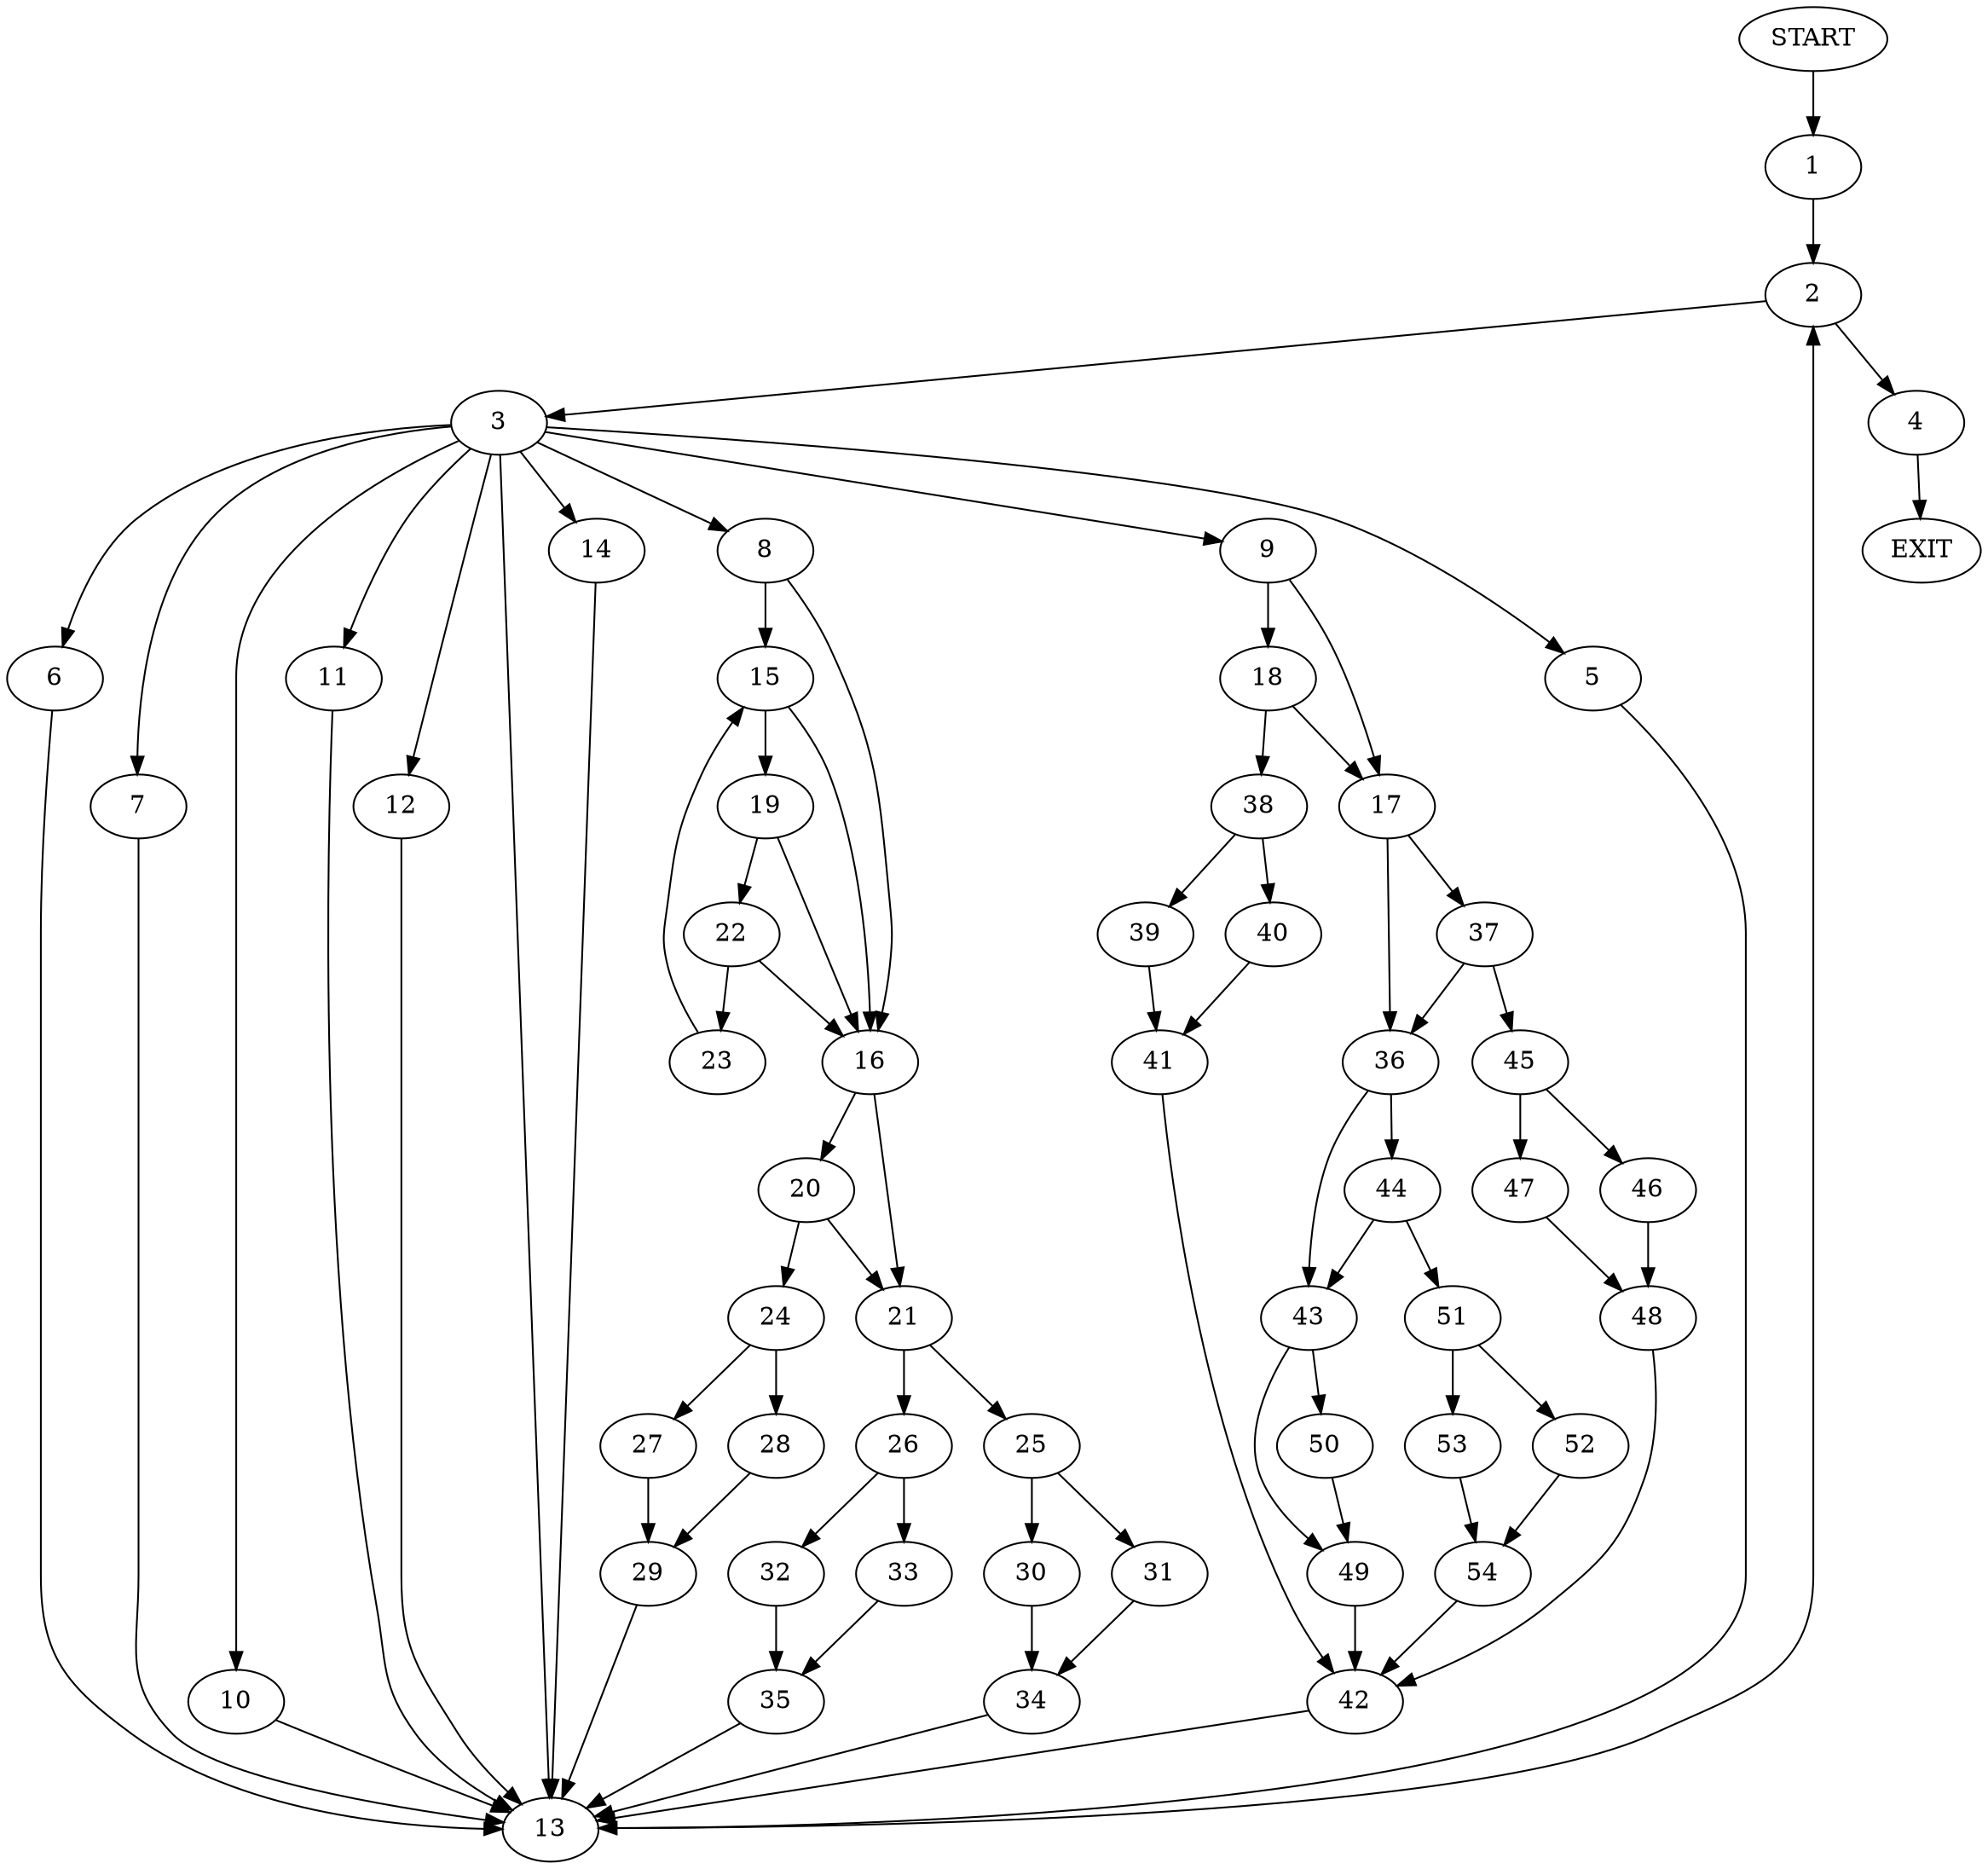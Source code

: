 digraph {
0 [label="START"]
55 [label="EXIT"]
0 -> 1
1 -> 2
2 -> 3
2 -> 4
3 -> 5
3 -> 6
3 -> 7
3 -> 8
3 -> 9
3 -> 10
3 -> 11
3 -> 12
3 -> 13
3 -> 14
4 -> 55
8 -> 15
8 -> 16
14 -> 13
5 -> 13
11 -> 13
12 -> 13
9 -> 17
9 -> 18
10 -> 13
13 -> 2
6 -> 13
7 -> 13
15 -> 19
15 -> 16
16 -> 20
16 -> 21
19 -> 22
19 -> 16
22 -> 23
22 -> 16
23 -> 15
20 -> 24
20 -> 21
21 -> 25
21 -> 26
24 -> 27
24 -> 28
27 -> 29
28 -> 29
29 -> 13
25 -> 30
25 -> 31
26 -> 32
26 -> 33
31 -> 34
30 -> 34
34 -> 13
33 -> 35
32 -> 35
35 -> 13
17 -> 36
17 -> 37
18 -> 17
18 -> 38
38 -> 39
38 -> 40
39 -> 41
40 -> 41
41 -> 42
42 -> 13
36 -> 43
36 -> 44
37 -> 36
37 -> 45
45 -> 46
45 -> 47
46 -> 48
47 -> 48
48 -> 42
43 -> 49
43 -> 50
44 -> 43
44 -> 51
51 -> 52
51 -> 53
52 -> 54
53 -> 54
54 -> 42
49 -> 42
50 -> 49
}
